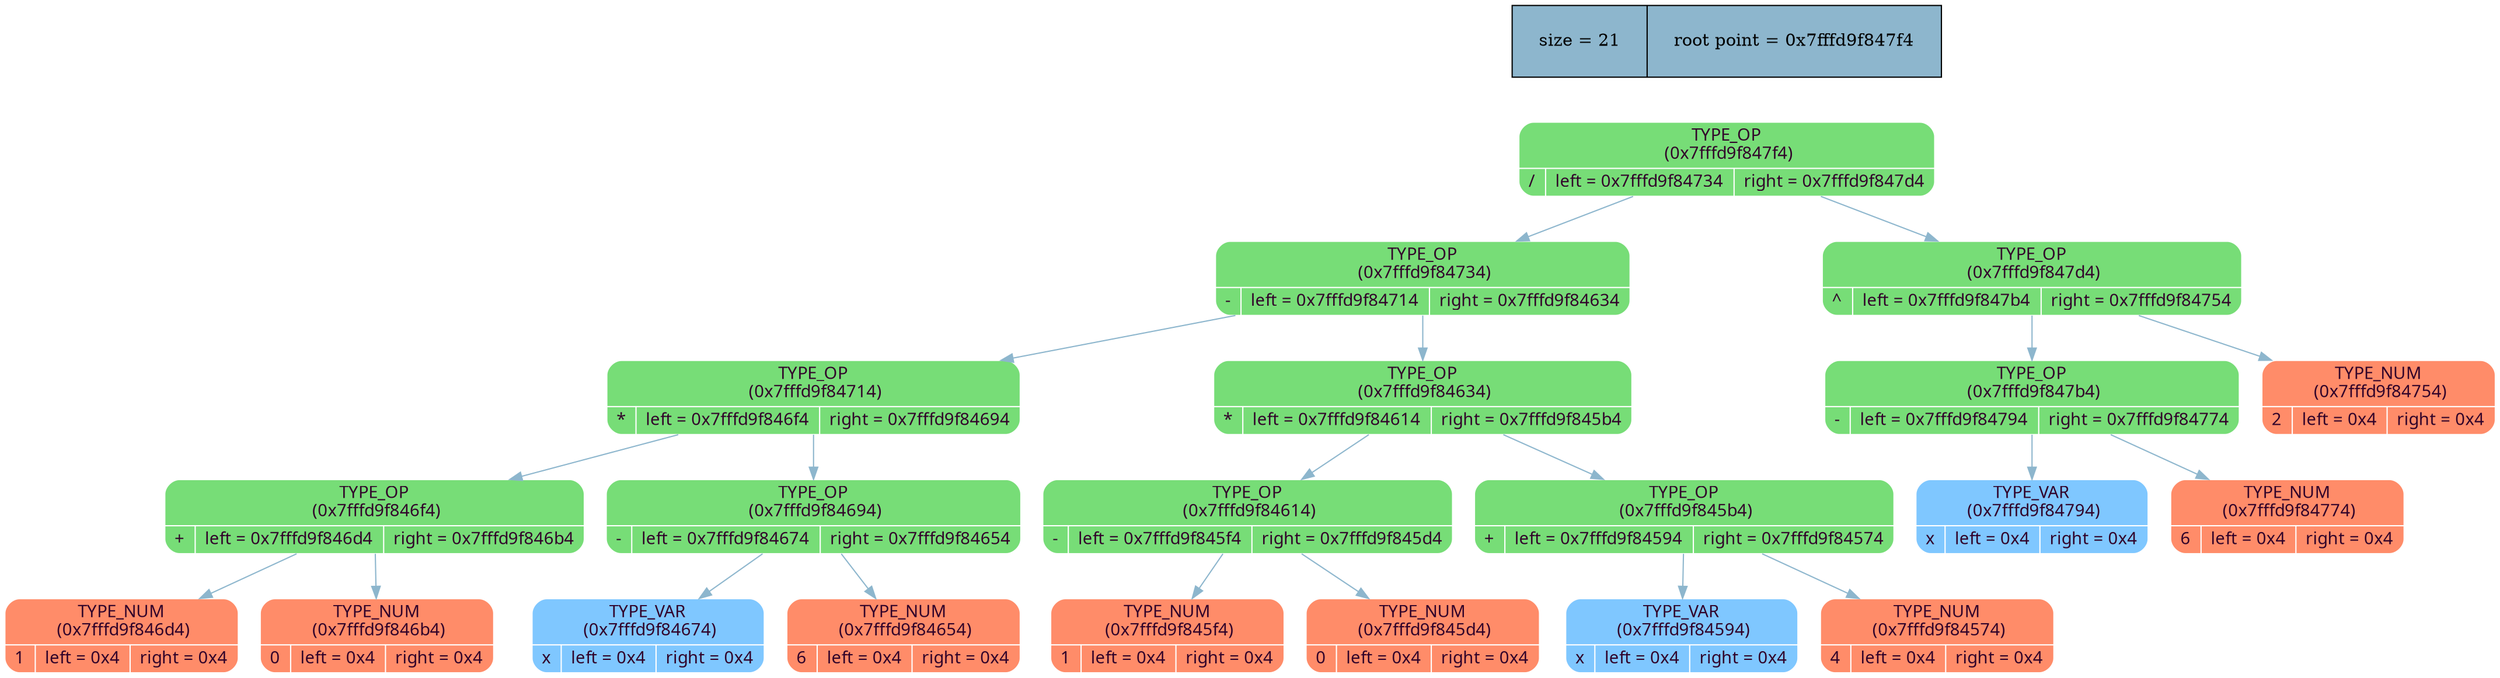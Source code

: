 digraph   
{
rankdir = ""
splines = "true"

node_stat [margin = "0.3*0.3", style = "filled", shape = "record", fillcolor = "#8DB6CD" label = " size = 21 | root point = 0x7fffd9f847f4"]
{rank = source; node_stat}

node0x7fffd9f847f4 [shape = "Mrecord", fillcolor = "#77DD77", style = "filled", fontcolor = "#31032A", fontname = "Calibri", color = "white", label = "{TYPE_OP\n (0x7fffd9f847f4)| {/ |left = 0x7fffd9f84734 |right = 0x7fffd9f847d4}}"]
node0x7fffd9f847f4 -> node0x7fffd9f84734 [color = "#8DB6CD", style = "", constraint = true, fillcolor = "#8DB6CD",   fontcolor = "", fontname = "Calibri", label = ""];
node0x7fffd9f84734 [shape = "Mrecord", fillcolor = "#77DD77", style = "filled", fontcolor = "#31032A", fontname = "Calibri", color = "white", label = "{TYPE_OP\n (0x7fffd9f84734)| {- |left = 0x7fffd9f84714 |right = 0x7fffd9f84634}}"]
node0x7fffd9f84734 -> node0x7fffd9f84714 [color = "#8DB6CD", style = "", constraint = true, fillcolor = "#8DB6CD",   fontcolor = "", fontname = "Calibri", label = ""];
node0x7fffd9f84714 [shape = "Mrecord", fillcolor = "#77DD77", style = "filled", fontcolor = "#31032A", fontname = "Calibri", color = "white", label = "{TYPE_OP\n (0x7fffd9f84714)| {* |left = 0x7fffd9f846f4 |right = 0x7fffd9f84694}}"]
node0x7fffd9f84714 -> node0x7fffd9f846f4 [color = "#8DB6CD", style = "", constraint = true, fillcolor = "#8DB6CD",   fontcolor = "", fontname = "Calibri", label = ""];
node0x7fffd9f846f4 [shape = "Mrecord", fillcolor = "#77DD77", style = "filled", fontcolor = "#31032A", fontname = "Calibri", color = "white", label = "{TYPE_OP\n (0x7fffd9f846f4)| {+ |left = 0x7fffd9f846d4 |right = 0x7fffd9f846b4}}"]
node0x7fffd9f846f4 -> node0x7fffd9f846d4 [color = "#8DB6CD", style = "", constraint = true, fillcolor = "#8DB6CD",   fontcolor = "", fontname = "Calibri", label = ""];
node0x7fffd9f846d4 [shape = "Mrecord", fillcolor = "#FF8C69", style = "filled", fontcolor = "#31032A", fontname = "Calibri", color = "white", label = "{TYPE_NUM\n (0x7fffd9f846d4)| {1 |left = 0x4 |right = 0x4}}"]
node0x7fffd9f846f4 -> node0x7fffd9f846b4 [color = "#8DB6CD", style = "", constraint = true, fillcolor = "#8DB6CD",   fontcolor = "", fontname = "Calibri", label = ""];
node0x7fffd9f846b4 [shape = "Mrecord", fillcolor = "#FF8C69", style = "filled", fontcolor = "#31032A", fontname = "Calibri", color = "white", label = "{TYPE_NUM\n (0x7fffd9f846b4)| {0 |left = 0x4 |right = 0x4}}"]
node0x7fffd9f84714 -> node0x7fffd9f84694 [color = "#8DB6CD", style = "", constraint = true, fillcolor = "#8DB6CD",   fontcolor = "", fontname = "Calibri", label = ""];
node0x7fffd9f84694 [shape = "Mrecord", fillcolor = "#77DD77", style = "filled", fontcolor = "#31032A", fontname = "Calibri", color = "white", label = "{TYPE_OP\n (0x7fffd9f84694)| {- |left = 0x7fffd9f84674 |right = 0x7fffd9f84654}}"]
node0x7fffd9f84694 -> node0x7fffd9f84674 [color = "#8DB6CD", style = "", constraint = true, fillcolor = "#8DB6CD",   fontcolor = "", fontname = "Calibri", label = ""];
node0x7fffd9f84674 [shape = "Mrecord", fillcolor = "#7FC7FF", style = "filled", fontcolor = "#31032A", fontname = "Calibri", color = "white", label = "{TYPE_VAR\n (0x7fffd9f84674)| {x |left = 0x4 |right = 0x4}}"]
node0x7fffd9f84694 -> node0x7fffd9f84654 [color = "#8DB6CD", style = "", constraint = true, fillcolor = "#8DB6CD",   fontcolor = "", fontname = "Calibri", label = ""];
node0x7fffd9f84654 [shape = "Mrecord", fillcolor = "#FF8C69", style = "filled", fontcolor = "#31032A", fontname = "Calibri", color = "white", label = "{TYPE_NUM\n (0x7fffd9f84654)| {6 |left = 0x4 |right = 0x4}}"]
node0x7fffd9f84734 -> node0x7fffd9f84634 [color = "#8DB6CD", style = "", constraint = true, fillcolor = "#8DB6CD",   fontcolor = "", fontname = "Calibri", label = ""];
node0x7fffd9f84634 [shape = "Mrecord", fillcolor = "#77DD77", style = "filled", fontcolor = "#31032A", fontname = "Calibri", color = "white", label = "{TYPE_OP\n (0x7fffd9f84634)| {* |left = 0x7fffd9f84614 |right = 0x7fffd9f845b4}}"]
node0x7fffd9f84634 -> node0x7fffd9f84614 [color = "#8DB6CD", style = "", constraint = true, fillcolor = "#8DB6CD",   fontcolor = "", fontname = "Calibri", label = ""];
node0x7fffd9f84614 [shape = "Mrecord", fillcolor = "#77DD77", style = "filled", fontcolor = "#31032A", fontname = "Calibri", color = "white", label = "{TYPE_OP\n (0x7fffd9f84614)| {- |left = 0x7fffd9f845f4 |right = 0x7fffd9f845d4}}"]
node0x7fffd9f84614 -> node0x7fffd9f845f4 [color = "#8DB6CD", style = "", constraint = true, fillcolor = "#8DB6CD",   fontcolor = "", fontname = "Calibri", label = ""];
node0x7fffd9f845f4 [shape = "Mrecord", fillcolor = "#FF8C69", style = "filled", fontcolor = "#31032A", fontname = "Calibri", color = "white", label = "{TYPE_NUM\n (0x7fffd9f845f4)| {1 |left = 0x4 |right = 0x4}}"]
node0x7fffd9f84614 -> node0x7fffd9f845d4 [color = "#8DB6CD", style = "", constraint = true, fillcolor = "#8DB6CD",   fontcolor = "", fontname = "Calibri", label = ""];
node0x7fffd9f845d4 [shape = "Mrecord", fillcolor = "#FF8C69", style = "filled", fontcolor = "#31032A", fontname = "Calibri", color = "white", label = "{TYPE_NUM\n (0x7fffd9f845d4)| {0 |left = 0x4 |right = 0x4}}"]
node0x7fffd9f84634 -> node0x7fffd9f845b4 [color = "#8DB6CD", style = "", constraint = true, fillcolor = "#8DB6CD",   fontcolor = "", fontname = "Calibri", label = ""];
node0x7fffd9f845b4 [shape = "Mrecord", fillcolor = "#77DD77", style = "filled", fontcolor = "#31032A", fontname = "Calibri", color = "white", label = "{TYPE_OP\n (0x7fffd9f845b4)| {+ |left = 0x7fffd9f84594 |right = 0x7fffd9f84574}}"]
node0x7fffd9f845b4 -> node0x7fffd9f84594 [color = "#8DB6CD", style = "", constraint = true, fillcolor = "#8DB6CD",   fontcolor = "", fontname = "Calibri", label = ""];
node0x7fffd9f84594 [shape = "Mrecord", fillcolor = "#7FC7FF", style = "filled", fontcolor = "#31032A", fontname = "Calibri", color = "white", label = "{TYPE_VAR\n (0x7fffd9f84594)| {x |left = 0x4 |right = 0x4}}"]
node0x7fffd9f845b4 -> node0x7fffd9f84574 [color = "#8DB6CD", style = "", constraint = true, fillcolor = "#8DB6CD",   fontcolor = "", fontname = "Calibri", label = ""];
node0x7fffd9f84574 [shape = "Mrecord", fillcolor = "#FF8C69", style = "filled", fontcolor = "#31032A", fontname = "Calibri", color = "white", label = "{TYPE_NUM\n (0x7fffd9f84574)| {4 |left = 0x4 |right = 0x4}}"]
node0x7fffd9f847f4 -> node0x7fffd9f847d4 [color = "#8DB6CD", style = "", constraint = true, fillcolor = "#8DB6CD",   fontcolor = "", fontname = "Calibri", label = ""];
node0x7fffd9f847d4 [shape = "Mrecord", fillcolor = "#77DD77", style = "filled", fontcolor = "#31032A", fontname = "Calibri", color = "white", label = "{TYPE_OP\n (0x7fffd9f847d4)| {^ |left = 0x7fffd9f847b4 |right = 0x7fffd9f84754}}"]
node0x7fffd9f847d4 -> node0x7fffd9f847b4 [color = "#8DB6CD", style = "", constraint = true, fillcolor = "#8DB6CD",   fontcolor = "", fontname = "Calibri", label = ""];
node0x7fffd9f847b4 [shape = "Mrecord", fillcolor = "#77DD77", style = "filled", fontcolor = "#31032A", fontname = "Calibri", color = "white", label = "{TYPE_OP\n (0x7fffd9f847b4)| {- |left = 0x7fffd9f84794 |right = 0x7fffd9f84774}}"]
node0x7fffd9f847b4 -> node0x7fffd9f84794 [color = "#8DB6CD", style = "", constraint = true, fillcolor = "#8DB6CD",   fontcolor = "", fontname = "Calibri", label = ""];
node0x7fffd9f84794 [shape = "Mrecord", fillcolor = "#7FC7FF", style = "filled", fontcolor = "#31032A", fontname = "Calibri", color = "white", label = "{TYPE_VAR\n (0x7fffd9f84794)| {x |left = 0x4 |right = 0x4}}"]
node0x7fffd9f847b4 -> node0x7fffd9f84774 [color = "#8DB6CD", style = "", constraint = true, fillcolor = "#8DB6CD",   fontcolor = "", fontname = "Calibri", label = ""];
node0x7fffd9f84774 [shape = "Mrecord", fillcolor = "#FF8C69", style = "filled", fontcolor = "#31032A", fontname = "Calibri", color = "white", label = "{TYPE_NUM\n (0x7fffd9f84774)| {6 |left = 0x4 |right = 0x4}}"]
node0x7fffd9f847d4 -> node0x7fffd9f84754 [color = "#8DB6CD", style = "", constraint = true, fillcolor = "#8DB6CD",   fontcolor = "", fontname = "Calibri", label = ""];
node0x7fffd9f84754 [shape = "Mrecord", fillcolor = "#FF8C69", style = "filled", fontcolor = "#31032A", fontname = "Calibri", color = "white", label = "{TYPE_NUM\n (0x7fffd9f84754)| {2 |left = 0x4 |right = 0x4}}"]
}
